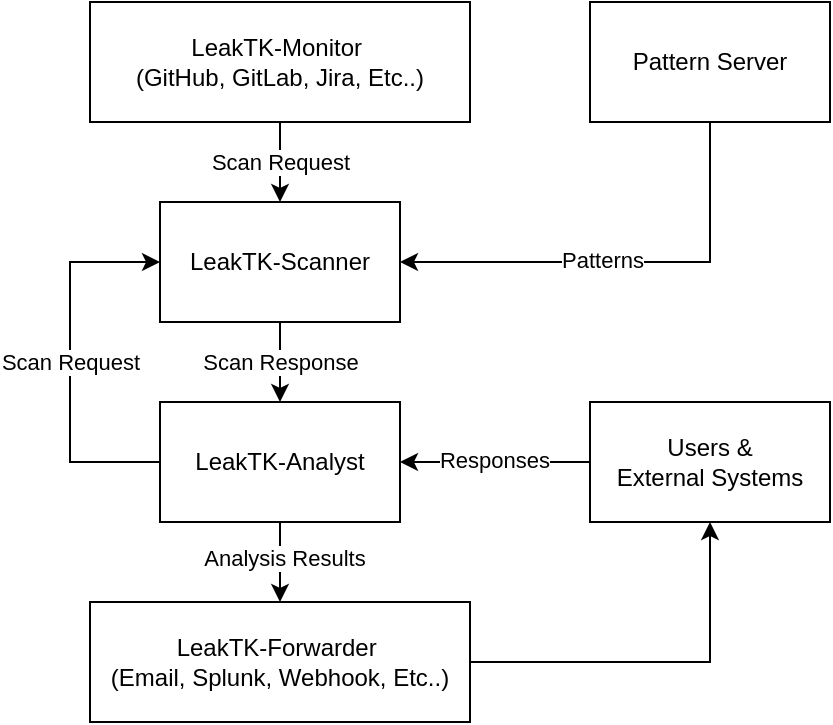 <mxfile version="26.1.1">
  <diagram id="wa_p4A_vp_m2z748Xil9" name="Page-1">
    <mxGraphModel dx="1434" dy="754" grid="1" gridSize="10" guides="1" tooltips="1" connect="1" arrows="1" fold="1" page="1" pageScale="1" pageWidth="850" pageHeight="1100" math="0" shadow="0">
      <root>
        <mxCell id="0" />
        <mxCell id="1" parent="0" />
        <mxCell id="7JvirAZWeiCpIkFWJVq3-3" value="Scan Request" style="edgeStyle=orthogonalEdgeStyle;rounded=0;orthogonalLoop=1;jettySize=auto;html=1;exitX=0.5;exitY=1;exitDx=0;exitDy=0;entryX=0.5;entryY=0;entryDx=0;entryDy=0;" parent="1" source="7JvirAZWeiCpIkFWJVq3-1" target="7JvirAZWeiCpIkFWJVq3-2" edge="1">
          <mxGeometry relative="1" as="geometry" />
        </mxCell>
        <mxCell id="7JvirAZWeiCpIkFWJVq3-1" value="LeakTK-Monitor&amp;nbsp;&lt;div&gt;(GitHub, GitLab, Jira, Etc..)&lt;/div&gt;" style="rounded=0;whiteSpace=wrap;html=1;" parent="1" vertex="1">
          <mxGeometry x="70" y="40" width="190" height="60" as="geometry" />
        </mxCell>
        <mxCell id="TAEPjFpnTW_wvItJaBC--4" style="edgeStyle=orthogonalEdgeStyle;rounded=0;orthogonalLoop=1;jettySize=auto;html=1;exitX=1;exitY=0.5;exitDx=0;exitDy=0;entryX=1;entryY=0.5;entryDx=0;entryDy=0;" edge="1" parent="1" source="7JvirAZWeiCpIkFWJVq3-2" target="7JvirAZWeiCpIkFWJVq3-2">
          <mxGeometry relative="1" as="geometry" />
        </mxCell>
        <mxCell id="TAEPjFpnTW_wvItJaBC--5" style="edgeStyle=orthogonalEdgeStyle;rounded=0;orthogonalLoop=1;jettySize=auto;html=1;exitX=0.5;exitY=1;exitDx=0;exitDy=0;entryX=1;entryY=0.5;entryDx=0;entryDy=0;" edge="1" parent="1" source="7JvirAZWeiCpIkFWJVq3-4" target="7JvirAZWeiCpIkFWJVq3-2">
          <mxGeometry relative="1" as="geometry" />
        </mxCell>
        <mxCell id="TAEPjFpnTW_wvItJaBC--6" value="Patterns" style="edgeLabel;html=1;align=center;verticalAlign=middle;resizable=0;points=[];" vertex="1" connectable="0" parent="TAEPjFpnTW_wvItJaBC--5">
          <mxGeometry x="0.106" y="-1" relative="1" as="geometry">
            <mxPoint as="offset" />
          </mxGeometry>
        </mxCell>
        <mxCell id="TAEPjFpnTW_wvItJaBC--8" value="Scan Response" style="edgeStyle=orthogonalEdgeStyle;rounded=0;orthogonalLoop=1;jettySize=auto;html=1;exitX=0.5;exitY=1;exitDx=0;exitDy=0;entryX=0.5;entryY=0;entryDx=0;entryDy=0;" edge="1" parent="1" source="7JvirAZWeiCpIkFWJVq3-2" target="TAEPjFpnTW_wvItJaBC--7">
          <mxGeometry relative="1" as="geometry" />
        </mxCell>
        <mxCell id="7JvirAZWeiCpIkFWJVq3-2" value="LeakTK-Scanner" style="rounded=0;whiteSpace=wrap;html=1;" parent="1" vertex="1">
          <mxGeometry x="105" y="140" width="120" height="60" as="geometry" />
        </mxCell>
        <mxCell id="7JvirAZWeiCpIkFWJVq3-4" value="Pattern Server" style="rounded=0;whiteSpace=wrap;html=1;" parent="1" vertex="1">
          <mxGeometry x="320" y="40" width="120" height="60" as="geometry" />
        </mxCell>
        <mxCell id="TAEPjFpnTW_wvItJaBC--13" style="edgeStyle=orthogonalEdgeStyle;rounded=0;orthogonalLoop=1;jettySize=auto;html=1;exitX=1;exitY=0.5;exitDx=0;exitDy=0;entryX=0.5;entryY=1;entryDx=0;entryDy=0;" edge="1" parent="1" source="7JvirAZWeiCpIkFWJVq3-14" target="TAEPjFpnTW_wvItJaBC--12">
          <mxGeometry relative="1" as="geometry" />
        </mxCell>
        <mxCell id="7JvirAZWeiCpIkFWJVq3-14" value="LeakTK-Forwarder&amp;nbsp;&lt;div&gt;(Email, Splunk, Webhook, Etc..)&lt;/div&gt;" style="rounded=0;whiteSpace=wrap;html=1;" parent="1" vertex="1">
          <mxGeometry x="70" y="340" width="190" height="60" as="geometry" />
        </mxCell>
        <mxCell id="TAEPjFpnTW_wvItJaBC--10" style="edgeStyle=orthogonalEdgeStyle;rounded=0;orthogonalLoop=1;jettySize=auto;html=1;exitX=0.5;exitY=1;exitDx=0;exitDy=0;" edge="1" parent="1" source="TAEPjFpnTW_wvItJaBC--7" target="7JvirAZWeiCpIkFWJVq3-14">
          <mxGeometry relative="1" as="geometry" />
        </mxCell>
        <mxCell id="TAEPjFpnTW_wvItJaBC--11" value="Analysis Results" style="edgeLabel;html=1;align=center;verticalAlign=middle;resizable=0;points=[];" vertex="1" connectable="0" parent="TAEPjFpnTW_wvItJaBC--10">
          <mxGeometry x="-0.1" y="2" relative="1" as="geometry">
            <mxPoint as="offset" />
          </mxGeometry>
        </mxCell>
        <mxCell id="TAEPjFpnTW_wvItJaBC--14" value="Scan Request" style="edgeStyle=orthogonalEdgeStyle;rounded=0;orthogonalLoop=1;jettySize=auto;html=1;exitX=0;exitY=0.5;exitDx=0;exitDy=0;entryX=0;entryY=0.5;entryDx=0;entryDy=0;" edge="1" parent="1" source="TAEPjFpnTW_wvItJaBC--7" target="7JvirAZWeiCpIkFWJVq3-2">
          <mxGeometry relative="1" as="geometry">
            <Array as="points">
              <mxPoint x="60" y="270" />
              <mxPoint x="60" y="170" />
            </Array>
          </mxGeometry>
        </mxCell>
        <mxCell id="TAEPjFpnTW_wvItJaBC--7" value="LeakTK-Analyst" style="rounded=0;whiteSpace=wrap;html=1;" vertex="1" parent="1">
          <mxGeometry x="105" y="240" width="120" height="60" as="geometry" />
        </mxCell>
        <mxCell id="TAEPjFpnTW_wvItJaBC--15" style="edgeStyle=orthogonalEdgeStyle;rounded=0;orthogonalLoop=1;jettySize=auto;html=1;exitX=0;exitY=0.5;exitDx=0;exitDy=0;entryX=1;entryY=0.5;entryDx=0;entryDy=0;" edge="1" parent="1" source="TAEPjFpnTW_wvItJaBC--12" target="TAEPjFpnTW_wvItJaBC--7">
          <mxGeometry relative="1" as="geometry" />
        </mxCell>
        <mxCell id="TAEPjFpnTW_wvItJaBC--16" value="Responses" style="edgeLabel;html=1;align=center;verticalAlign=middle;resizable=0;points=[];" vertex="1" connectable="0" parent="TAEPjFpnTW_wvItJaBC--15">
          <mxGeometry x="0.011" y="-1" relative="1" as="geometry">
            <mxPoint as="offset" />
          </mxGeometry>
        </mxCell>
        <mxCell id="TAEPjFpnTW_wvItJaBC--12" value="Users &amp;amp;&lt;div&gt;External Systems&lt;/div&gt;" style="rounded=0;whiteSpace=wrap;html=1;" vertex="1" parent="1">
          <mxGeometry x="320" y="240" width="120" height="60" as="geometry" />
        </mxCell>
      </root>
    </mxGraphModel>
  </diagram>
</mxfile>
